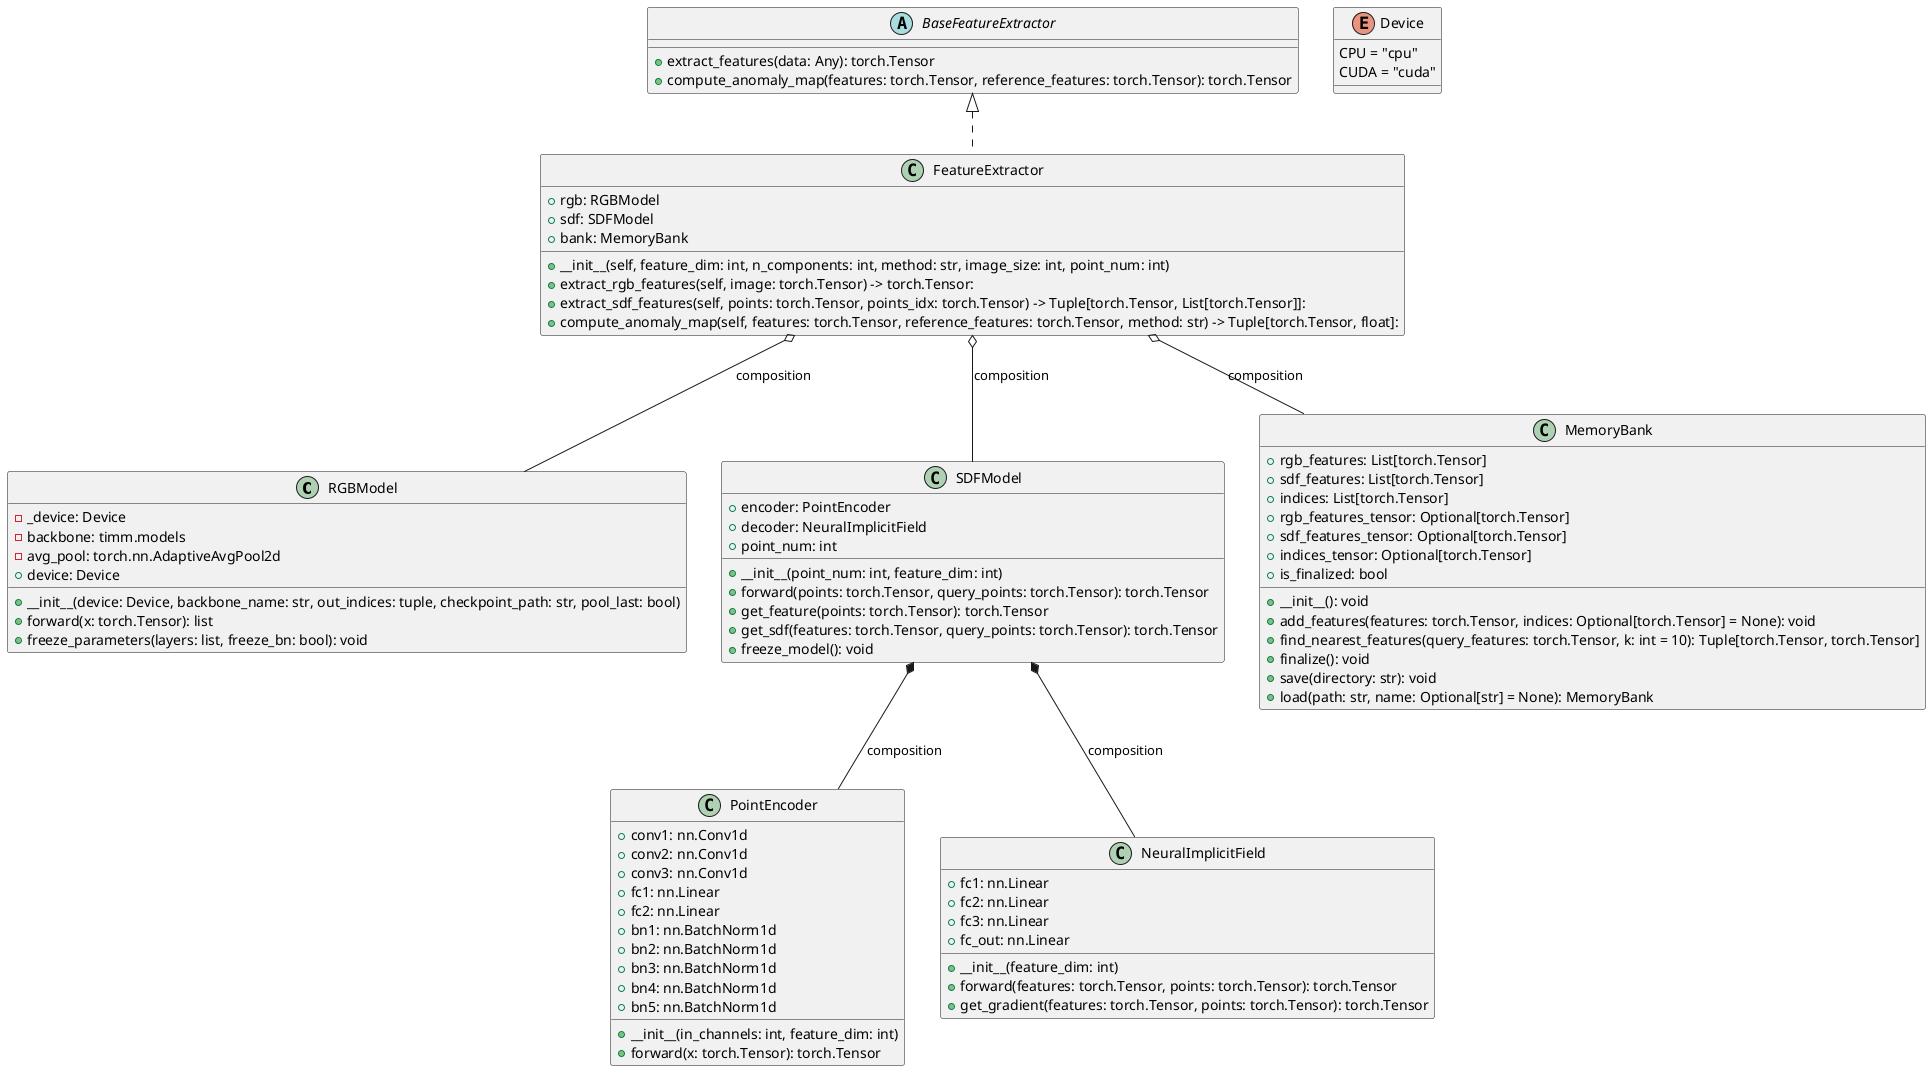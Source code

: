 @startuml

class RGBModel {
    -_device: Device
    -backbone: timm.models
    -avg_pool: torch.nn.AdaptiveAvgPool2d
    +device: Device

    +__init__(device: Device, backbone_name: str, out_indices: tuple, checkpoint_path: str, pool_last: bool)
    +forward(x: torch.Tensor): list
    +freeze_parameters(layers: list, freeze_bn: bool): void
}

enum Device {
    CPU = "cpu"
    CUDA = "cuda"
}

class PointEncoder {
    +conv1: nn.Conv1d
    +conv2: nn.Conv1d
    +conv3: nn.Conv1d
    +fc1: nn.Linear
    +fc2: nn.Linear
    +bn1: nn.BatchNorm1d
    +bn2: nn.BatchNorm1d
    +bn3: nn.BatchNorm1d
    +bn4: nn.BatchNorm1d
    +bn5: nn.BatchNorm1d

    +__init__(in_channels: int, feature_dim: int)
    +forward(x: torch.Tensor): torch.Tensor
}

class NeuralImplicitField {
    +fc1: nn.Linear
    +fc2: nn.Linear
    +fc3: nn.Linear
    +fc_out: nn.Linear

    +__init__(feature_dim: int)
    +forward(features: torch.Tensor, points: torch.Tensor): torch.Tensor
    +get_gradient(features: torch.Tensor, points: torch.Tensor): torch.Tensor
}

class SDFModel {
    +encoder: PointEncoder
    +decoder: NeuralImplicitField
    +point_num: int

    +__init__(point_num: int, feature_dim: int)
    +forward(points: torch.Tensor, query_points: torch.Tensor): torch.Tensor
    +get_feature(points: torch.Tensor): torch.Tensor
    +get_sdf(features: torch.Tensor, query_points: torch.Tensor): torch.Tensor
    +freeze_model(): void
}

SDFModel *-- PointEncoder : composition
SDFModel *-- NeuralImplicitField : composition

class FeatureExtractor {
    + rgb: RGBModel
    + sdf: SDFModel
    + bank: MemoryBank

    + __init__(self, feature_dim: int, n_components: int, method: str, image_size: int, point_num: int)
    + extract_rgb_features(self, image: torch.Tensor) -> torch.Tensor:
    + extract_sdf_features(self, points: torch.Tensor, points_idx: torch.Tensor) -> Tuple[torch.Tensor, List[torch.Tensor]]:
    + compute_anomaly_map(self, features: torch.Tensor, reference_features: torch.Tensor, method: str) -> Tuple[torch.Tensor, float]:
}

abstract class BaseFeatureExtractor {
    +extract_features(data: Any): torch.Tensor
    +compute_anomaly_map(features: torch.Tensor, reference_features: torch.Tensor): torch.Tensor
}

class MemoryBank {
    + rgb_features: List[torch.Tensor]
    + sdf_features: List[torch.Tensor]
    + indices: List[torch.Tensor]
    + rgb_features_tensor: Optional[torch.Tensor]
    + sdf_features_tensor: Optional[torch.Tensor]
    + indices_tensor: Optional[torch.Tensor]
    + is_finalized: bool

    + __init__(): void
    + add_features(features: torch.Tensor, indices: Optional[torch.Tensor] = None): void
    + find_nearest_features(query_features: torch.Tensor, k: int = 10): Tuple[torch.Tensor, torch.Tensor]
    + finalize(): void
    + save(directory: str): void
    + load(path: str, name: Optional[str] = None): MemoryBank
}

FeatureExtractor o-- RGBModel : composition
FeatureExtractor o-- SDFModel : composition
FeatureExtractor o-- MemoryBank : composition

BaseFeatureExtractor <|.. FeatureExtractor

@enduml